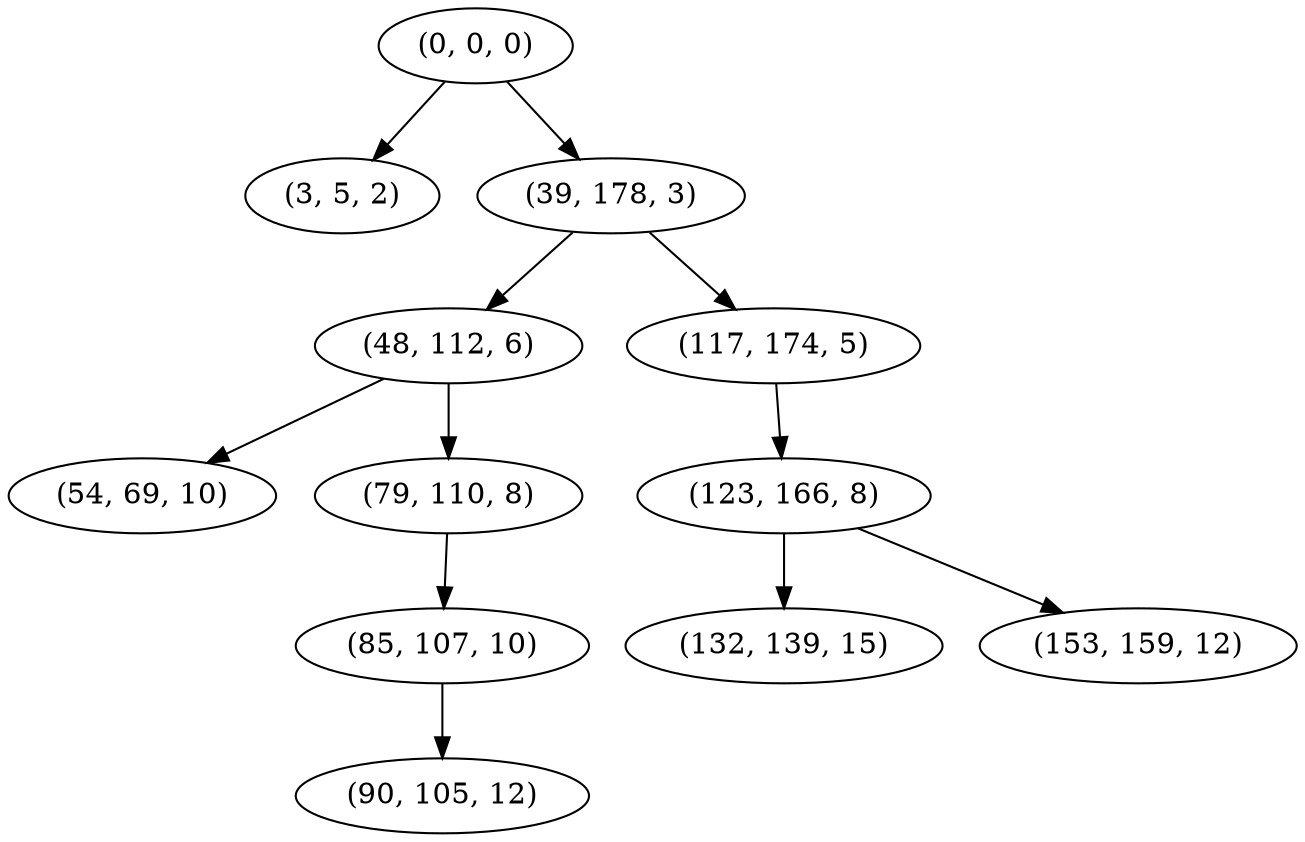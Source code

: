 digraph tree {
    "(0, 0, 0)";
    "(3, 5, 2)";
    "(39, 178, 3)";
    "(48, 112, 6)";
    "(54, 69, 10)";
    "(79, 110, 8)";
    "(85, 107, 10)";
    "(90, 105, 12)";
    "(117, 174, 5)";
    "(123, 166, 8)";
    "(132, 139, 15)";
    "(153, 159, 12)";
    "(0, 0, 0)" -> "(3, 5, 2)";
    "(0, 0, 0)" -> "(39, 178, 3)";
    "(39, 178, 3)" -> "(48, 112, 6)";
    "(39, 178, 3)" -> "(117, 174, 5)";
    "(48, 112, 6)" -> "(54, 69, 10)";
    "(48, 112, 6)" -> "(79, 110, 8)";
    "(79, 110, 8)" -> "(85, 107, 10)";
    "(85, 107, 10)" -> "(90, 105, 12)";
    "(117, 174, 5)" -> "(123, 166, 8)";
    "(123, 166, 8)" -> "(132, 139, 15)";
    "(123, 166, 8)" -> "(153, 159, 12)";
}
